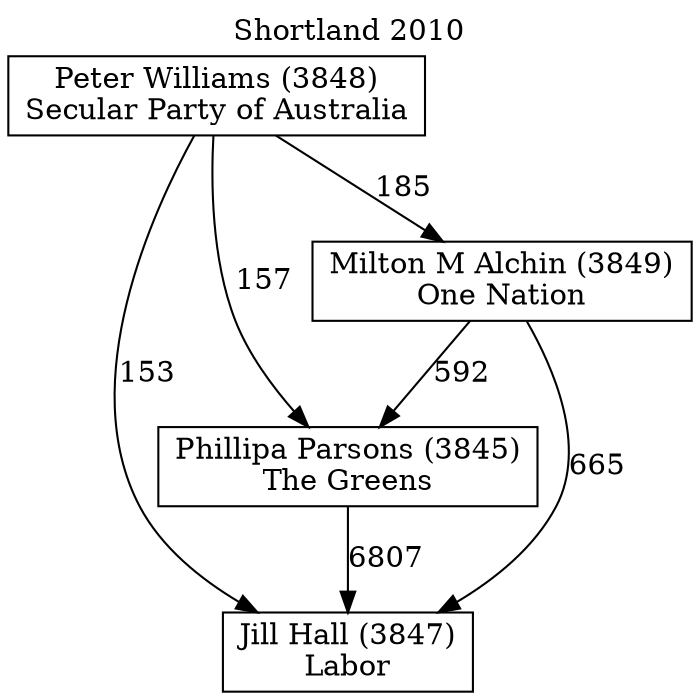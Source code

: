 // House preference flow
digraph "Jill Hall (3847)_Shortland_2010" {
	graph [label="Shortland 2010" labelloc=t mclimit=10]
	node [shape=box]
	"Jill Hall (3847)" [label="Jill Hall (3847)
Labor"]
	"Phillipa Parsons (3845)" [label="Phillipa Parsons (3845)
The Greens"]
	"Milton M Alchin (3849)" [label="Milton M Alchin (3849)
One Nation"]
	"Peter Williams (3848)" [label="Peter Williams (3848)
Secular Party of Australia"]
	"Phillipa Parsons (3845)" -> "Jill Hall (3847)" [label=6807]
	"Milton M Alchin (3849)" -> "Phillipa Parsons (3845)" [label=592]
	"Peter Williams (3848)" -> "Milton M Alchin (3849)" [label=185]
	"Milton M Alchin (3849)" -> "Jill Hall (3847)" [label=665]
	"Peter Williams (3848)" -> "Jill Hall (3847)" [label=153]
	"Peter Williams (3848)" -> "Phillipa Parsons (3845)" [label=157]
}
